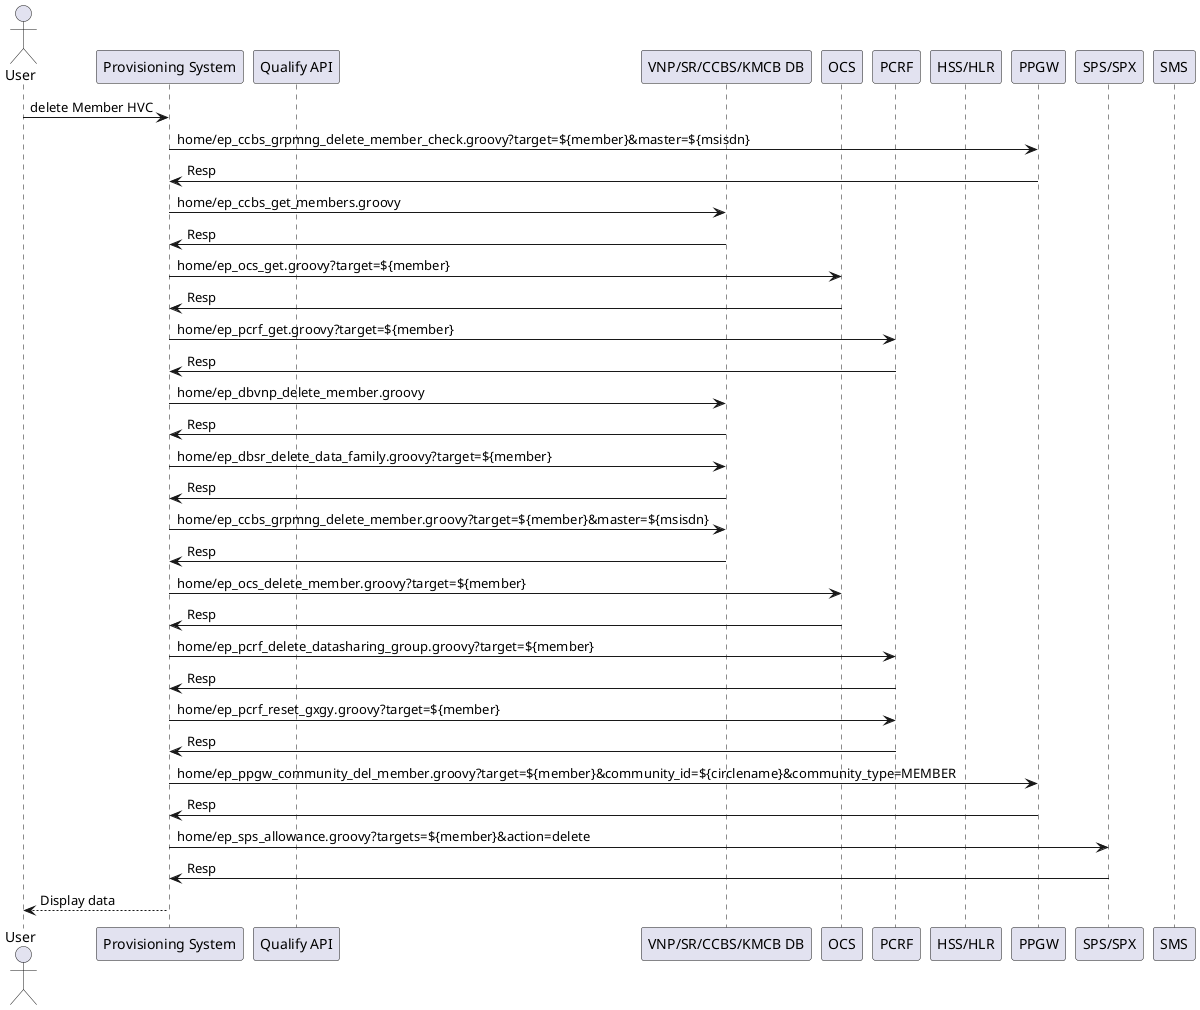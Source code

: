 @startuml
actor User
participant "Provisioning System" as pro
participant "Qualify API" as qAPI
participant "VNP/SR/CCBS/KMCB DB" as db
participant "OCS" as ocs
participant "PCRF" as pcrf
participant "HSS/HLR" as hss
participant "PPGW" as ppgw
participant "SPS/SPX" as sps
participant "SMS" as sms

User -> pro: delete Member HVC
pro -> ppgw: home/ep_ccbs_grpmng_delete_member_check.groovy?target=${member}&master=${msisdn}
ppgw -> pro: Resp
pro -> db: home/ep_ccbs_get_members.groovy
db -> pro: Resp
pro -> ocs: home/ep_ocs_get.groovy?target=${member}
ocs ->pro: Resp
pro -> pcrf:home/ep_pcrf_get.groovy?target=${member}
pcrf -> pro: Resp
pro -> db: home/ep_dbvnp_delete_member.groovy
db -> pro: Resp
pro -> db: home/ep_dbsr_delete_data_family.groovy?target=${member}
db -> pro: Resp
pro -> db: home/ep_ccbs_grpmng_delete_member.groovy?target=${member}&master=${msisdn}
db -> pro: Resp
pro -> ocs: home/ep_ocs_delete_member.groovy?target=${member}
ocs -> pro: Resp
pro -> pcrf: home/ep_pcrf_delete_datasharing_group.groovy?target=${member}
pcrf -> pro: Resp
pro -> pcrf: home/ep_pcrf_reset_gxgy.groovy?target=${member}
pcrf -> pro: Resp
pro -> ppgw: home/ep_ppgw_community_del_member.groovy?target=${member}&community_id=${circlename}&community_type=MEMBER
ppgw -> pro: Resp
pro -> sps:home/ep_sps_allowance.groovy?targets=${member}&action=delete
sps -> pro: Resp
pro --> User: Display data
@enduml
